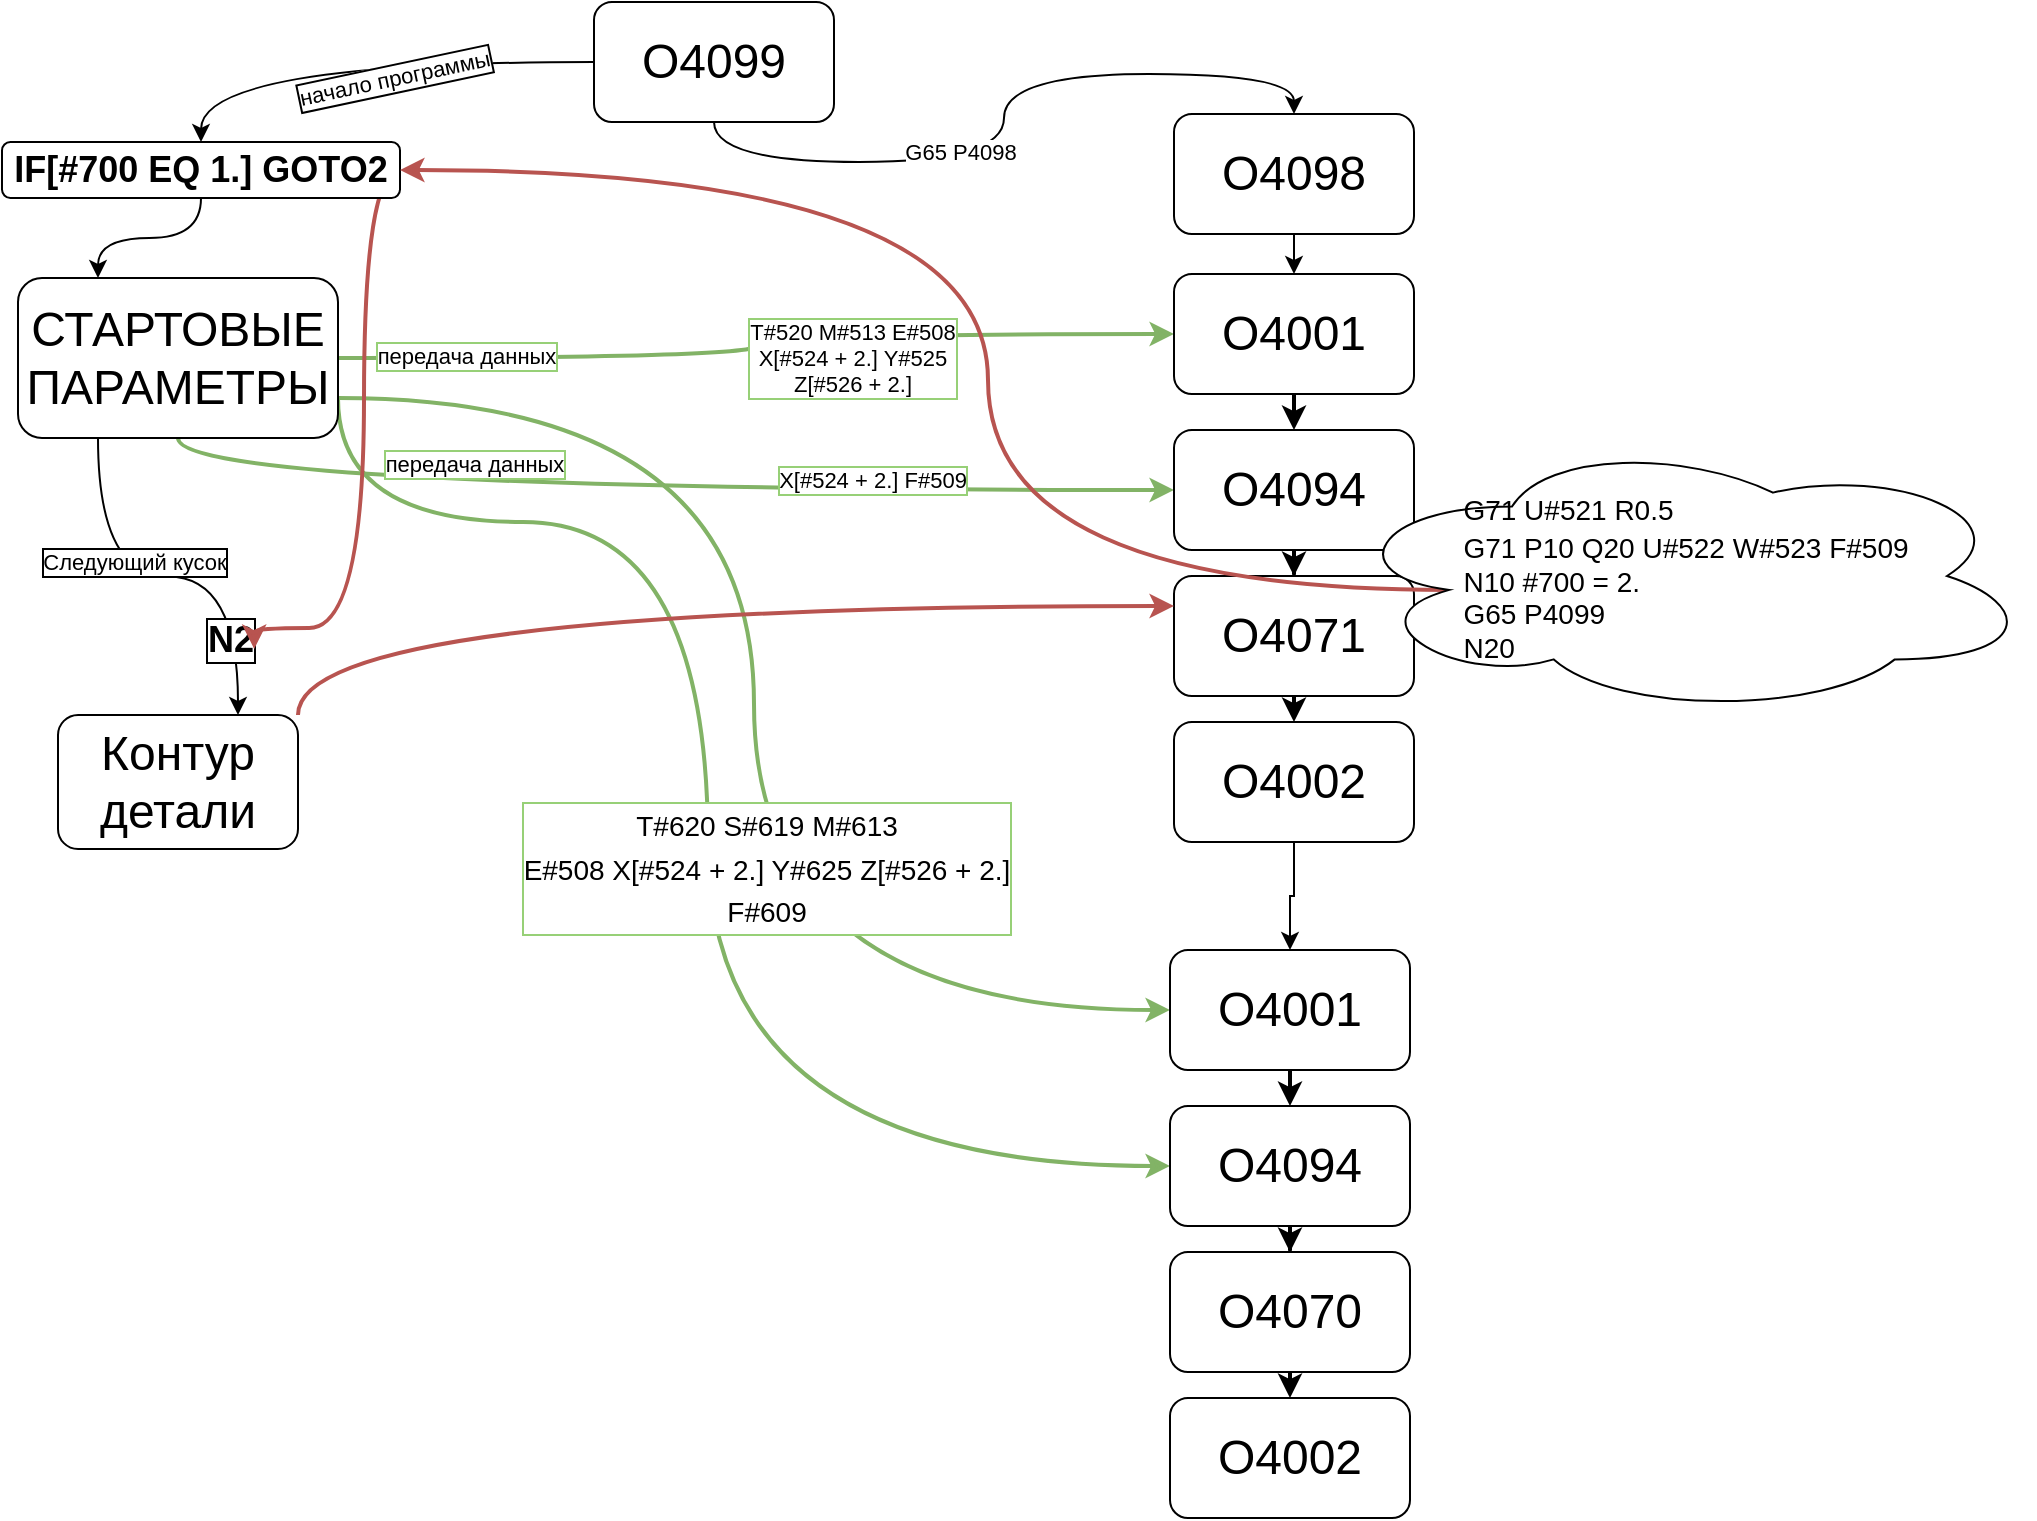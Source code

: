 <mxfile version="14.3.1" type="github">
  <diagram id="-Zx19q2X50mo3WKFAo3r" name="Page-2">
    <mxGraphModel dx="1063" dy="603" grid="0" gridSize="10" guides="1" tooltips="1" connect="1" arrows="1" fold="1" page="1" pageScale="1" pageWidth="1654" pageHeight="2336" math="0" shadow="0">
      <root>
        <mxCell id="0" />
        <mxCell id="1" parent="0" />
        <mxCell id="9Pbl0YLiFMJkZc1X3ycL-34" style="edgeStyle=orthogonalEdgeStyle;curved=1;rounded=0;orthogonalLoop=1;jettySize=auto;html=1;exitX=1;exitY=0.75;exitDx=0;exitDy=0;entryX=0;entryY=0.5;entryDx=0;entryDy=0;strokeWidth=2;fontSize=18;fillColor=#d5e8d4;strokeColor=#82b366;" edge="1" parent="1" source="BTvsy32CI3qm0bs2ILgs-4" target="9Pbl0YLiFMJkZc1X3ycL-30">
          <mxGeometry relative="1" as="geometry">
            <Array as="points">
              <mxPoint x="192" y="330" />
              <mxPoint x="377" y="330" />
              <mxPoint x="377" y="652" />
            </Array>
          </mxGeometry>
        </mxCell>
        <mxCell id="BTvsy32CI3qm0bs2ILgs-5" style="edgeStyle=orthogonalEdgeStyle;curved=1;rounded=0;orthogonalLoop=1;jettySize=auto;html=1;exitX=0;exitY=0.5;exitDx=0;exitDy=0;entryX=0.5;entryY=0;entryDx=0;entryDy=0;" parent="1" source="BTvsy32CI3qm0bs2ILgs-2" target="9Pbl0YLiFMJkZc1X3ycL-13" edge="1">
          <mxGeometry relative="1" as="geometry" />
        </mxCell>
        <mxCell id="9Pbl0YLiFMJkZc1X3ycL-9" value="начало программы" style="edgeLabel;html=1;align=center;verticalAlign=middle;resizable=0;points=[];labelBorderColor=#000000;rotation=348;" vertex="1" connectable="0" parent="BTvsy32CI3qm0bs2ILgs-5">
          <mxGeometry x="-0.161" y="8" relative="1" as="geometry">
            <mxPoint x="-1" as="offset" />
          </mxGeometry>
        </mxCell>
        <mxCell id="BTvsy32CI3qm0bs2ILgs-9" style="edgeStyle=orthogonalEdgeStyle;curved=1;rounded=0;orthogonalLoop=1;jettySize=auto;html=1;exitX=0.5;exitY=1;exitDx=0;exitDy=0;entryX=0.5;entryY=0;entryDx=0;entryDy=0;" parent="1" source="BTvsy32CI3qm0bs2ILgs-2" target="9Pbl0YLiFMJkZc1X3ycL-1" edge="1">
          <mxGeometry relative="1" as="geometry" />
        </mxCell>
        <mxCell id="9Pbl0YLiFMJkZc1X3ycL-3" value="G65 P4098" style="edgeLabel;html=1;align=center;verticalAlign=middle;resizable=0;points=[];" vertex="1" connectable="0" parent="BTvsy32CI3qm0bs2ILgs-9">
          <mxGeometry x="-0.236" y="5" relative="1" as="geometry">
            <mxPoint as="offset" />
          </mxGeometry>
        </mxCell>
        <mxCell id="BTvsy32CI3qm0bs2ILgs-2" value="&lt;font style=&quot;font-size: 24px&quot;&gt;O4099&lt;/font&gt;" style="rounded=1;whiteSpace=wrap;html=1;" parent="1" vertex="1">
          <mxGeometry x="320" y="70" width="120" height="60" as="geometry" />
        </mxCell>
        <mxCell id="BTvsy32CI3qm0bs2ILgs-10" style="edgeStyle=orthogonalEdgeStyle;curved=1;rounded=0;orthogonalLoop=1;jettySize=auto;html=1;exitX=1;exitY=0.5;exitDx=0;exitDy=0;entryX=0;entryY=0.5;entryDx=0;entryDy=0;fillColor=#d5e8d4;strokeColor=#82b366;strokeWidth=2;" parent="1" source="BTvsy32CI3qm0bs2ILgs-4" target="BTvsy32CI3qm0bs2ILgs-6" edge="1">
          <mxGeometry relative="1" as="geometry" />
        </mxCell>
        <mxCell id="BTvsy32CI3qm0bs2ILgs-11" value="T#520 M#513 E#508&lt;br&gt;X[#524 + 2.] Y#525&lt;br&gt;&amp;nbsp;Z[#526 + 2.]&amp;nbsp;" style="edgeLabel;html=1;align=center;verticalAlign=middle;resizable=0;points=[];labelBorderColor=#97D077;" parent="BTvsy32CI3qm0bs2ILgs-10" vertex="1" connectable="0">
          <mxGeometry x="-0.171" y="-7" relative="1" as="geometry">
            <mxPoint x="78.82" y="-7" as="offset" />
          </mxGeometry>
        </mxCell>
        <mxCell id="9Pbl0YLiFMJkZc1X3ycL-11" value="передача данных" style="edgeLabel;html=1;align=center;verticalAlign=middle;resizable=0;points=[];labelBorderColor=#97D077;" vertex="1" connectable="0" parent="BTvsy32CI3qm0bs2ILgs-10">
          <mxGeometry x="-0.7" y="1" relative="1" as="geometry">
            <mxPoint x="-1" as="offset" />
          </mxGeometry>
        </mxCell>
        <mxCell id="BTvsy32CI3qm0bs2ILgs-15" style="edgeStyle=orthogonalEdgeStyle;curved=1;rounded=0;orthogonalLoop=1;jettySize=auto;html=1;exitX=0.5;exitY=1;exitDx=0;exitDy=0;entryX=0;entryY=0.5;entryDx=0;entryDy=0;strokeWidth=2;fillColor=#d5e8d4;strokeColor=#82b366;" parent="1" source="BTvsy32CI3qm0bs2ILgs-4" target="BTvsy32CI3qm0bs2ILgs-12" edge="1">
          <mxGeometry relative="1" as="geometry" />
        </mxCell>
        <mxCell id="BTvsy32CI3qm0bs2ILgs-16" value="X[#524 + 2.] F#509" style="edgeLabel;html=1;align=center;verticalAlign=middle;resizable=0;points=[];labelBorderColor=#97D077;" parent="BTvsy32CI3qm0bs2ILgs-15" vertex="1" connectable="0">
          <mxGeometry x="0.143" y="48" relative="1" as="geometry">
            <mxPoint x="73.47" y="43" as="offset" />
          </mxGeometry>
        </mxCell>
        <mxCell id="9Pbl0YLiFMJkZc1X3ycL-12" value="передача данных" style="edgeLabel;html=1;align=center;verticalAlign=middle;resizable=0;points=[];labelBorderColor=#97D077;" vertex="1" connectable="0" parent="BTvsy32CI3qm0bs2ILgs-15">
          <mxGeometry x="-0.338" y="13" relative="1" as="geometry">
            <mxPoint as="offset" />
          </mxGeometry>
        </mxCell>
        <mxCell id="9Pbl0YLiFMJkZc1X3ycL-6" style="edgeStyle=orthogonalEdgeStyle;curved=1;rounded=0;orthogonalLoop=1;jettySize=auto;html=1;exitX=0.25;exitY=1;exitDx=0;exitDy=0;entryX=0.75;entryY=0;entryDx=0;entryDy=0;" edge="1" parent="1" source="BTvsy32CI3qm0bs2ILgs-4" target="9Pbl0YLiFMJkZc1X3ycL-4">
          <mxGeometry relative="1" as="geometry" />
        </mxCell>
        <mxCell id="9Pbl0YLiFMJkZc1X3ycL-10" value="Следующий кусок" style="edgeLabel;html=1;align=center;verticalAlign=middle;resizable=0;points=[];labelBorderColor=#000000;" vertex="1" connectable="0" parent="9Pbl0YLiFMJkZc1X3ycL-6">
          <mxGeometry x="-0.164" y="8" relative="1" as="geometry">
            <mxPoint as="offset" />
          </mxGeometry>
        </mxCell>
        <mxCell id="9Pbl0YLiFMJkZc1X3ycL-15" value="N2" style="edgeLabel;html=1;align=center;verticalAlign=middle;resizable=0;points=[];fontStyle=1;fontSize=18;labelBorderColor=#000000;" vertex="1" connectable="0" parent="9Pbl0YLiFMJkZc1X3ycL-6">
          <mxGeometry x="0.542" y="-5" relative="1" as="geometry">
            <mxPoint x="1" y="10" as="offset" />
          </mxGeometry>
        </mxCell>
        <mxCell id="9Pbl0YLiFMJkZc1X3ycL-33" style="edgeStyle=orthogonalEdgeStyle;curved=1;rounded=0;orthogonalLoop=1;jettySize=auto;html=1;exitX=1;exitY=0.75;exitDx=0;exitDy=0;entryX=0;entryY=0.5;entryDx=0;entryDy=0;strokeWidth=2;fontSize=18;fillColor=#d5e8d4;strokeColor=#82b366;" edge="1" parent="1" source="BTvsy32CI3qm0bs2ILgs-4" target="9Pbl0YLiFMJkZc1X3ycL-31">
          <mxGeometry relative="1" as="geometry" />
        </mxCell>
        <mxCell id="9Pbl0YLiFMJkZc1X3ycL-35" value="&lt;font style=&quot;font-size: 14px&quot;&gt;T#620 S#619 M#613&lt;br&gt;E#508 X[#524 + 2.] Y#625 Z[#526 + 2.]&lt;br&gt;F#609&lt;/font&gt;" style="edgeLabel;html=1;align=center;verticalAlign=middle;resizable=0;points=[];fontSize=18;labelBorderColor=#97D077;" vertex="1" connectable="0" parent="9Pbl0YLiFMJkZc1X3ycL-33">
          <mxGeometry x="-0.076" y="-4" relative="1" as="geometry">
            <mxPoint x="10" y="109" as="offset" />
          </mxGeometry>
        </mxCell>
        <mxCell id="BTvsy32CI3qm0bs2ILgs-4" value="&lt;span style=&quot;font-size: 24px&quot;&gt;СТАРТОВЫЕ&lt;br&gt;ПАРАМЕТРЫ&lt;br&gt;&lt;/span&gt;" style="rounded=1;whiteSpace=wrap;html=1;" parent="1" vertex="1">
          <mxGeometry x="32" y="208" width="160" height="80" as="geometry" />
        </mxCell>
        <mxCell id="BTvsy32CI3qm0bs2ILgs-14" style="edgeStyle=orthogonalEdgeStyle;curved=1;rounded=0;orthogonalLoop=1;jettySize=auto;html=1;exitX=0.5;exitY=1;exitDx=0;exitDy=0;entryX=0.5;entryY=0;entryDx=0;entryDy=0;strokeWidth=2;" parent="1" source="BTvsy32CI3qm0bs2ILgs-6" target="BTvsy32CI3qm0bs2ILgs-12" edge="1">
          <mxGeometry relative="1" as="geometry" />
        </mxCell>
        <mxCell id="BTvsy32CI3qm0bs2ILgs-6" value="&lt;font style=&quot;font-size: 24px&quot;&gt;O4001&lt;/font&gt;" style="rounded=1;whiteSpace=wrap;html=1;" parent="1" vertex="1">
          <mxGeometry x="610" y="206" width="120" height="60" as="geometry" />
        </mxCell>
        <mxCell id="BTvsy32CI3qm0bs2ILgs-18" style="edgeStyle=orthogonalEdgeStyle;curved=1;rounded=0;orthogonalLoop=1;jettySize=auto;html=1;exitX=0.5;exitY=1;exitDx=0;exitDy=0;strokeWidth=2;" parent="1" source="BTvsy32CI3qm0bs2ILgs-12" target="BTvsy32CI3qm0bs2ILgs-17" edge="1">
          <mxGeometry relative="1" as="geometry" />
        </mxCell>
        <mxCell id="BTvsy32CI3qm0bs2ILgs-12" value="&lt;span style=&quot;font-size: 24px&quot;&gt;O4094&lt;/span&gt;" style="rounded=1;whiteSpace=wrap;html=1;" parent="1" vertex="1">
          <mxGeometry x="610" y="284" width="120" height="60" as="geometry" />
        </mxCell>
        <mxCell id="BTvsy32CI3qm0bs2ILgs-20" style="edgeStyle=orthogonalEdgeStyle;curved=1;rounded=0;orthogonalLoop=1;jettySize=auto;html=1;exitX=0.5;exitY=1;exitDx=0;exitDy=0;entryX=0.5;entryY=0;entryDx=0;entryDy=0;strokeWidth=2;" parent="1" source="BTvsy32CI3qm0bs2ILgs-17" target="BTvsy32CI3qm0bs2ILgs-19" edge="1">
          <mxGeometry relative="1" as="geometry" />
        </mxCell>
        <mxCell id="BTvsy32CI3qm0bs2ILgs-17" value="&lt;span style=&quot;font-size: 24px&quot;&gt;O4071&lt;/span&gt;" style="rounded=1;whiteSpace=wrap;html=1;" parent="1" vertex="1">
          <mxGeometry x="610" y="357" width="120" height="60" as="geometry" />
        </mxCell>
        <mxCell id="BTvsy32CI3qm0bs2ILgs-19" value="&lt;span style=&quot;font-size: 24px&quot;&gt;O4002&lt;/span&gt;" style="rounded=1;whiteSpace=wrap;html=1;" parent="1" vertex="1">
          <mxGeometry x="610" y="430" width="120" height="60" as="geometry" />
        </mxCell>
        <mxCell id="9Pbl0YLiFMJkZc1X3ycL-2" style="edgeStyle=orthogonalEdgeStyle;rounded=0;orthogonalLoop=1;jettySize=auto;html=1;exitX=0.5;exitY=1;exitDx=0;exitDy=0;entryX=0.5;entryY=0;entryDx=0;entryDy=0;" edge="1" parent="1" source="9Pbl0YLiFMJkZc1X3ycL-1" target="BTvsy32CI3qm0bs2ILgs-6">
          <mxGeometry relative="1" as="geometry" />
        </mxCell>
        <mxCell id="9Pbl0YLiFMJkZc1X3ycL-1" value="&lt;span style=&quot;font-size: 24px&quot;&gt;O4098&lt;/span&gt;" style="rounded=1;whiteSpace=wrap;html=1;" vertex="1" parent="1">
          <mxGeometry x="610" y="126" width="120" height="60" as="geometry" />
        </mxCell>
        <mxCell id="9Pbl0YLiFMJkZc1X3ycL-23" style="edgeStyle=orthogonalEdgeStyle;curved=1;rounded=0;orthogonalLoop=1;jettySize=auto;html=1;exitX=1;exitY=0;exitDx=0;exitDy=0;entryX=0;entryY=0.25;entryDx=0;entryDy=0;strokeWidth=2;fontSize=18;fillColor=#f8cecc;strokeColor=#b85450;" edge="1" parent="1" source="9Pbl0YLiFMJkZc1X3ycL-4" target="BTvsy32CI3qm0bs2ILgs-17">
          <mxGeometry relative="1" as="geometry" />
        </mxCell>
        <mxCell id="9Pbl0YLiFMJkZc1X3ycL-4" value="&lt;span style=&quot;font-size: 24px&quot;&gt;Контур&lt;br&gt;детали&lt;br&gt;&lt;/span&gt;" style="rounded=1;whiteSpace=wrap;html=1;" vertex="1" parent="1">
          <mxGeometry x="52" y="426.5" width="120" height="67" as="geometry" />
        </mxCell>
        <mxCell id="9Pbl0YLiFMJkZc1X3ycL-14" style="edgeStyle=orthogonalEdgeStyle;curved=1;rounded=0;orthogonalLoop=1;jettySize=auto;html=1;exitX=0.5;exitY=1;exitDx=0;exitDy=0;entryX=0.25;entryY=0;entryDx=0;entryDy=0;" edge="1" parent="1" source="9Pbl0YLiFMJkZc1X3ycL-13" target="BTvsy32CI3qm0bs2ILgs-4">
          <mxGeometry relative="1" as="geometry" />
        </mxCell>
        <mxCell id="9Pbl0YLiFMJkZc1X3ycL-22" style="edgeStyle=orthogonalEdgeStyle;curved=1;rounded=0;orthogonalLoop=1;jettySize=auto;html=1;exitX=1;exitY=0.5;exitDx=0;exitDy=0;strokeWidth=2;fontSize=18;fillColor=#f8cecc;strokeColor=#b85450;" edge="1" parent="1" source="9Pbl0YLiFMJkZc1X3ycL-13">
          <mxGeometry relative="1" as="geometry">
            <mxPoint x="150.078" y="393.453" as="targetPoint" />
            <Array as="points">
              <mxPoint x="205" y="154" />
              <mxPoint x="205" y="383" />
              <mxPoint x="150" y="383" />
            </Array>
          </mxGeometry>
        </mxCell>
        <mxCell id="9Pbl0YLiFMJkZc1X3ycL-13" value="&lt;font style=&quot;font-size: 18px&quot;&gt;&lt;b&gt;IF[#700 EQ 1.] GOTO2&lt;/b&gt;&lt;/font&gt;" style="rounded=1;whiteSpace=wrap;html=1;" vertex="1" parent="1">
          <mxGeometry x="24" y="140" width="199" height="28" as="geometry" />
        </mxCell>
        <mxCell id="9Pbl0YLiFMJkZc1X3ycL-21" style="edgeStyle=orthogonalEdgeStyle;curved=1;rounded=0;orthogonalLoop=1;jettySize=auto;html=1;exitX=0.16;exitY=0.55;exitDx=0;exitDy=0;exitPerimeter=0;entryX=1;entryY=0.5;entryDx=0;entryDy=0;fontSize=18;spacing=3;strokeWidth=2;fillColor=#f8cecc;strokeColor=#b85450;" edge="1" parent="1" source="9Pbl0YLiFMJkZc1X3ycL-16" target="9Pbl0YLiFMJkZc1X3ycL-13">
          <mxGeometry relative="1" as="geometry">
            <Array as="points">
              <mxPoint x="517" y="364" />
              <mxPoint x="517" y="154" />
            </Array>
          </mxGeometry>
        </mxCell>
        <mxCell id="9Pbl0YLiFMJkZc1X3ycL-16" value="&lt;div style=&quot;text-align: left&quot;&gt;&lt;span style=&quot;font-size: 14px&quot;&gt;G71 U#521 R0.5&lt;/span&gt;&lt;/div&gt;&lt;font style=&quot;font-size: 14px&quot;&gt;&lt;div style=&quot;text-align: left&quot;&gt;&lt;span&gt;G71 P10 Q20 U#522 W#523 F#509&lt;/span&gt;&lt;/div&gt;&lt;div style=&quot;text-align: left&quot;&gt;&lt;span&gt;N10 #700 = 2.&lt;/span&gt;&lt;/div&gt;&lt;div style=&quot;text-align: left&quot;&gt;G65 P4099&lt;/div&gt;&lt;div style=&quot;text-align: left&quot;&gt;N20&lt;/div&gt;&lt;/font&gt;" style="ellipse;shape=cloud;whiteSpace=wrap;html=1;fontSize=18;" vertex="1" parent="1">
          <mxGeometry x="692" y="287.5" width="348" height="139" as="geometry" />
        </mxCell>
        <mxCell id="9Pbl0YLiFMJkZc1X3ycL-24" style="edgeStyle=orthogonalEdgeStyle;curved=1;rounded=0;orthogonalLoop=1;jettySize=auto;html=1;exitX=0.5;exitY=1;exitDx=0;exitDy=0;entryX=0.5;entryY=0;entryDx=0;entryDy=0;strokeWidth=2;" edge="1" source="9Pbl0YLiFMJkZc1X3ycL-31" target="9Pbl0YLiFMJkZc1X3ycL-30" parent="1">
          <mxGeometry relative="1" as="geometry" />
        </mxCell>
        <mxCell id="9Pbl0YLiFMJkZc1X3ycL-25" style="edgeStyle=orthogonalEdgeStyle;curved=1;rounded=0;orthogonalLoop=1;jettySize=auto;html=1;exitX=0.5;exitY=1;exitDx=0;exitDy=0;strokeWidth=2;" edge="1" source="9Pbl0YLiFMJkZc1X3ycL-30" target="9Pbl0YLiFMJkZc1X3ycL-29" parent="1">
          <mxGeometry relative="1" as="geometry" />
        </mxCell>
        <mxCell id="9Pbl0YLiFMJkZc1X3ycL-26" style="edgeStyle=orthogonalEdgeStyle;curved=1;rounded=0;orthogonalLoop=1;jettySize=auto;html=1;exitX=0.5;exitY=1;exitDx=0;exitDy=0;entryX=0.5;entryY=0;entryDx=0;entryDy=0;strokeWidth=2;" edge="1" source="9Pbl0YLiFMJkZc1X3ycL-29" target="9Pbl0YLiFMJkZc1X3ycL-28" parent="1">
          <mxGeometry relative="1" as="geometry" />
        </mxCell>
        <mxCell id="9Pbl0YLiFMJkZc1X3ycL-27" style="edgeStyle=orthogonalEdgeStyle;rounded=0;orthogonalLoop=1;jettySize=auto;html=1;entryX=0.5;entryY=0;entryDx=0;entryDy=0;" edge="1" source="BTvsy32CI3qm0bs2ILgs-19" target="9Pbl0YLiFMJkZc1X3ycL-31" parent="1">
          <mxGeometry relative="1" as="geometry">
            <mxPoint x="670" y="610" as="sourcePoint" />
          </mxGeometry>
        </mxCell>
        <mxCell id="9Pbl0YLiFMJkZc1X3ycL-28" value="&lt;span style=&quot;font-size: 24px&quot;&gt;O4002&lt;/span&gt;" style="rounded=1;whiteSpace=wrap;html=1;" vertex="1" parent="1">
          <mxGeometry x="608" y="768" width="120" height="60" as="geometry" />
        </mxCell>
        <mxCell id="9Pbl0YLiFMJkZc1X3ycL-29" value="&lt;span style=&quot;font-size: 24px&quot;&gt;O4070&lt;/span&gt;" style="rounded=1;whiteSpace=wrap;html=1;" vertex="1" parent="1">
          <mxGeometry x="608" y="695" width="120" height="60" as="geometry" />
        </mxCell>
        <mxCell id="9Pbl0YLiFMJkZc1X3ycL-30" value="&lt;span style=&quot;font-size: 24px&quot;&gt;O4094&lt;/span&gt;" style="rounded=1;whiteSpace=wrap;html=1;" vertex="1" parent="1">
          <mxGeometry x="608" y="622" width="120" height="60" as="geometry" />
        </mxCell>
        <mxCell id="9Pbl0YLiFMJkZc1X3ycL-31" value="&lt;font style=&quot;font-size: 24px&quot;&gt;O4001&lt;/font&gt;" style="rounded=1;whiteSpace=wrap;html=1;" vertex="1" parent="1">
          <mxGeometry x="608" y="544" width="120" height="60" as="geometry" />
        </mxCell>
      </root>
    </mxGraphModel>
  </diagram>
</mxfile>
